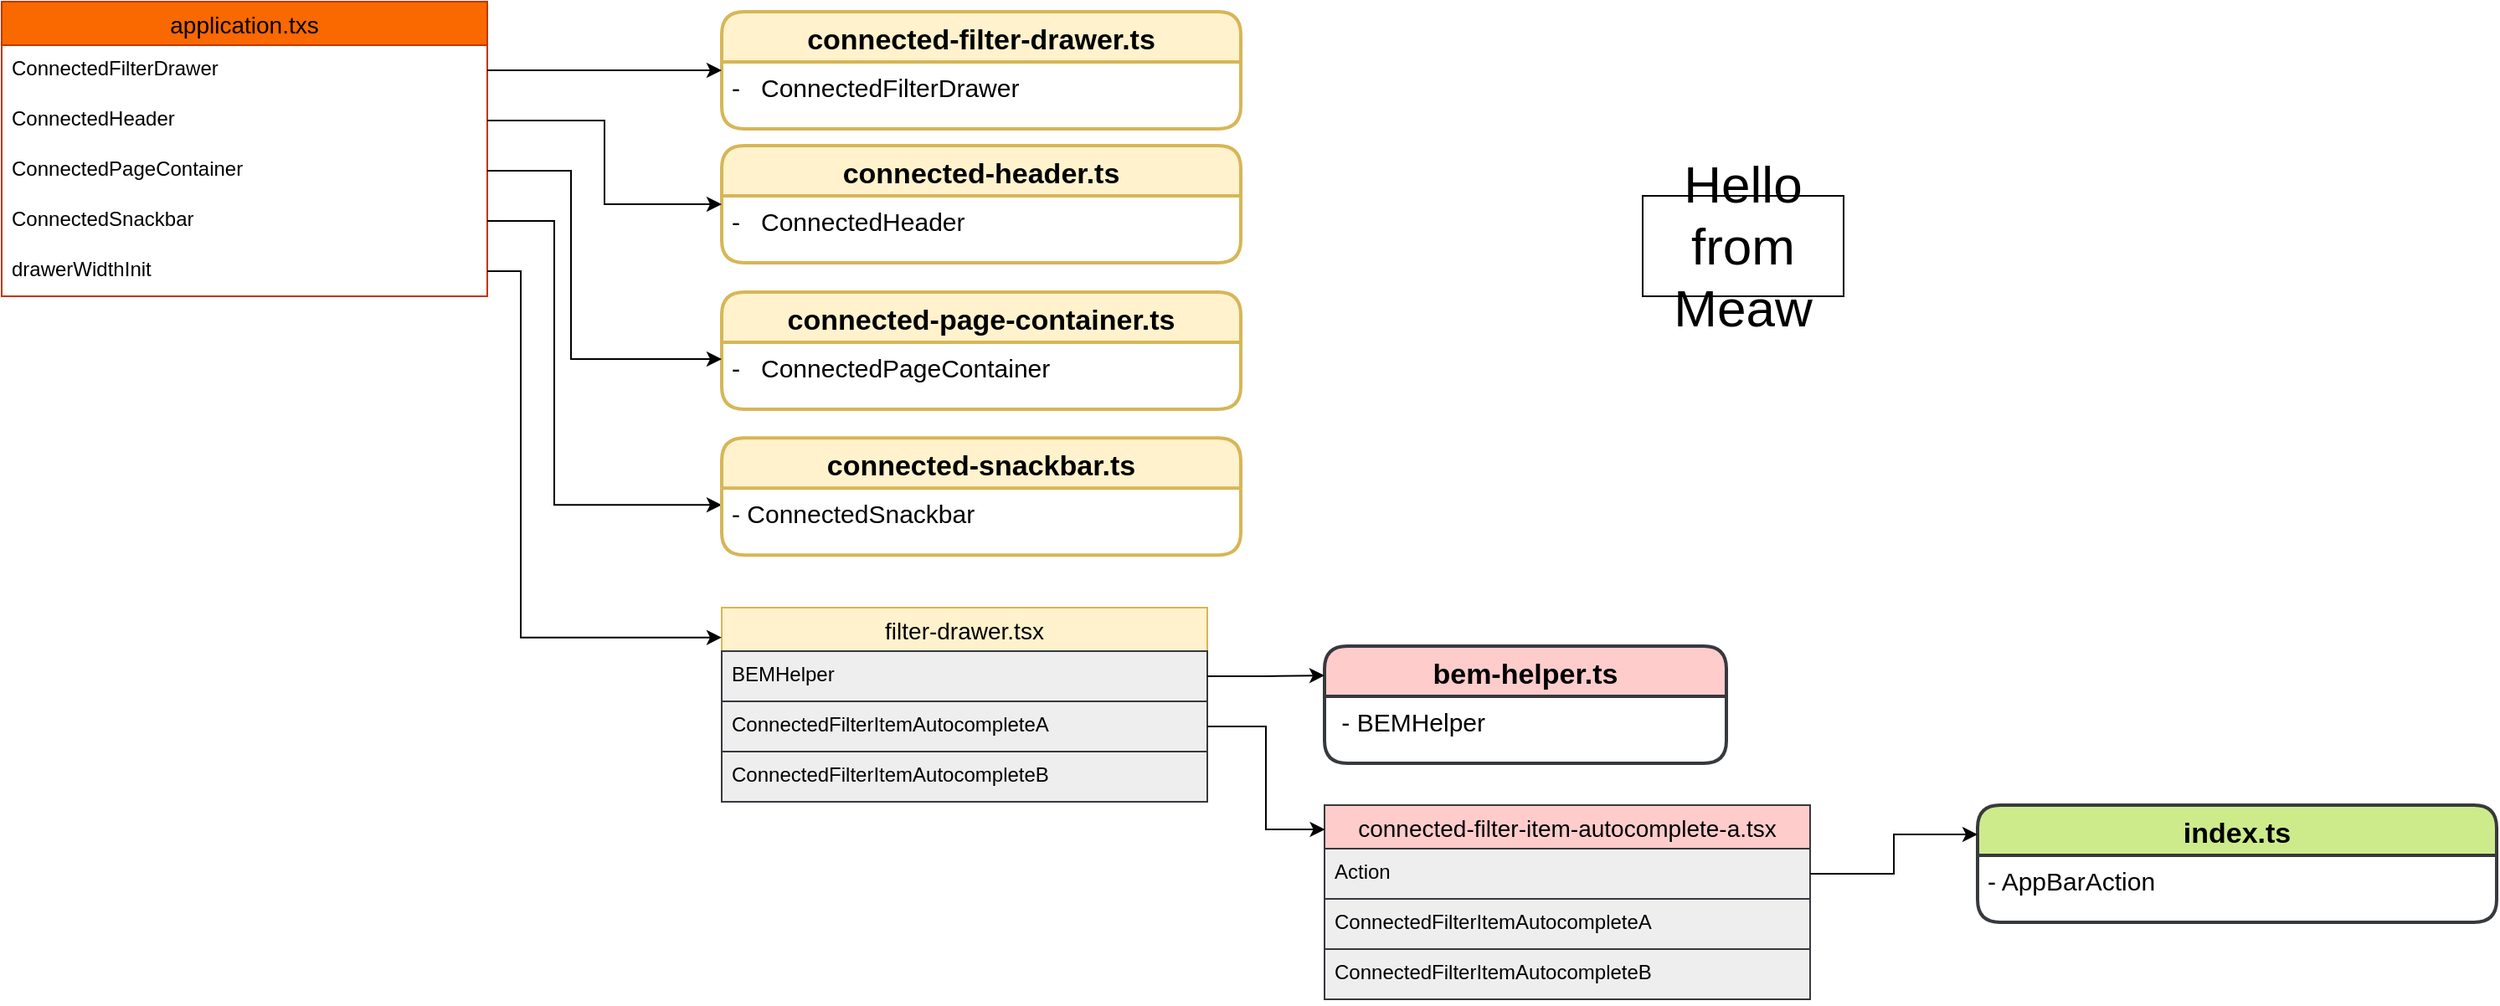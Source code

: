 <mxfile version="14.9.3" type="github">
  <diagram id="EcCNOCLpawYmxYhZWg3b" name="Page-1">
    <mxGraphModel dx="2297" dy="750" grid="1" gridSize="10" guides="1" tooltips="1" connect="1" arrows="1" fold="1" page="1" pageScale="1" pageWidth="850" pageHeight="1100" math="0" shadow="0">
      <root>
        <mxCell id="0" />
        <mxCell id="1" parent="0" />
        <mxCell id="wdhYre6bCpWcd9Iw9CnV-87" value="application.txs" style="swimlane;fontStyle=0;childLayout=stackLayout;horizontal=1;startSize=26;horizontalStack=0;resizeParent=1;resizeParentMax=0;resizeLast=0;collapsible=1;marginBottom=0;align=center;fontSize=14;fillColor=#fa6800;strokeColor=#C73500;fontColor=#000000;" parent="1" vertex="1">
          <mxGeometry x="-820" y="20" width="290" height="176" as="geometry">
            <mxRectangle x="-70" y="90" width="120" height="26" as="alternateBounds" />
          </mxGeometry>
        </mxCell>
        <mxCell id="wdhYre6bCpWcd9Iw9CnV-88" value="ConnectedFilterDrawer" style="text;strokeColor=none;fillColor=none;spacingLeft=4;spacingRight=4;overflow=hidden;rotatable=0;points=[[0,0.5],[1,0.5]];portConstraint=eastwest;fontSize=12;" parent="wdhYre6bCpWcd9Iw9CnV-87" vertex="1">
          <mxGeometry y="26" width="290" height="30" as="geometry" />
        </mxCell>
        <mxCell id="wdhYre6bCpWcd9Iw9CnV-89" value="ConnectedHeader" style="text;strokeColor=none;fillColor=none;spacingLeft=4;spacingRight=4;overflow=hidden;rotatable=0;points=[[0,0.5],[1,0.5]];portConstraint=eastwest;fontSize=12;" parent="wdhYre6bCpWcd9Iw9CnV-87" vertex="1">
          <mxGeometry y="56" width="290" height="30" as="geometry" />
        </mxCell>
        <mxCell id="wdhYre6bCpWcd9Iw9CnV-90" value="ConnectedPageContainer" style="text;strokeColor=none;fillColor=none;spacingLeft=4;spacingRight=4;overflow=hidden;rotatable=0;points=[[0,0.5],[1,0.5]];portConstraint=eastwest;fontSize=12;" parent="wdhYre6bCpWcd9Iw9CnV-87" vertex="1">
          <mxGeometry y="86" width="290" height="30" as="geometry" />
        </mxCell>
        <mxCell id="wdhYre6bCpWcd9Iw9CnV-114" value="ConnectedSnackbar" style="text;strokeColor=none;fillColor=none;spacingLeft=4;spacingRight=4;overflow=hidden;rotatable=0;points=[[0,0.5],[1,0.5]];portConstraint=eastwest;fontSize=12;" parent="wdhYre6bCpWcd9Iw9CnV-87" vertex="1">
          <mxGeometry y="116" width="290" height="30" as="geometry" />
        </mxCell>
        <mxCell id="wdhYre6bCpWcd9Iw9CnV-115" value="drawerWidthInit" style="text;strokeColor=none;fillColor=none;spacingLeft=4;spacingRight=4;overflow=hidden;rotatable=0;points=[[0,0.5],[1,0.5]];portConstraint=eastwest;fontSize=12;" parent="wdhYre6bCpWcd9Iw9CnV-87" vertex="1">
          <mxGeometry y="146" width="290" height="30" as="geometry" />
        </mxCell>
        <mxCell id="wdhYre6bCpWcd9Iw9CnV-118" value="connected-filter-drawer.ts" style="swimlane;childLayout=stackLayout;horizontal=1;startSize=30;horizontalStack=0;rounded=1;fontSize=17;fontStyle=1;strokeWidth=2;resizeParent=0;resizeLast=1;shadow=0;dashed=0;align=center;fillColor=#fff2cc;strokeColor=#d6b656;" parent="1" vertex="1">
          <mxGeometry x="-390" y="26" width="310" height="70" as="geometry" />
        </mxCell>
        <mxCell id="wdhYre6bCpWcd9Iw9CnV-119" value="-   ConnectedFilterDrawer" style="align=left;strokeColor=none;fillColor=none;spacingLeft=4;fontSize=15;verticalAlign=top;resizable=0;rotatable=0;part=1;" parent="wdhYre6bCpWcd9Iw9CnV-118" vertex="1">
          <mxGeometry y="30" width="310" height="40" as="geometry" />
        </mxCell>
        <mxCell id="wdhYre6bCpWcd9Iw9CnV-123" style="edgeStyle=orthogonalEdgeStyle;rounded=0;orthogonalLoop=1;jettySize=auto;html=1;exitX=1;exitY=0.5;exitDx=0;exitDy=0;entryX=0;entryY=0.5;entryDx=0;entryDy=0;fontSize=17;startSize=26;" parent="1" source="wdhYre6bCpWcd9Iw9CnV-88" target="wdhYre6bCpWcd9Iw9CnV-118" edge="1">
          <mxGeometry relative="1" as="geometry" />
        </mxCell>
        <mxCell id="wdhYre6bCpWcd9Iw9CnV-124" value="connected-header.ts" style="swimlane;childLayout=stackLayout;horizontal=1;startSize=30;horizontalStack=0;rounded=1;fontSize=17;fontStyle=1;strokeWidth=2;resizeParent=0;resizeLast=1;shadow=0;dashed=0;align=center;fillColor=#fff2cc;strokeColor=#d6b656;" parent="1" vertex="1">
          <mxGeometry x="-390" y="106" width="310" height="70" as="geometry" />
        </mxCell>
        <mxCell id="wdhYre6bCpWcd9Iw9CnV-125" value="-   ConnectedHeader" style="align=left;strokeColor=none;fillColor=none;spacingLeft=4;fontSize=15;verticalAlign=top;resizable=0;rotatable=0;part=1;" parent="wdhYre6bCpWcd9Iw9CnV-124" vertex="1">
          <mxGeometry y="30" width="310" height="40" as="geometry" />
        </mxCell>
        <mxCell id="wdhYre6bCpWcd9Iw9CnV-127" style="edgeStyle=orthogonalEdgeStyle;rounded=0;orthogonalLoop=1;jettySize=auto;html=1;exitX=1;exitY=0.5;exitDx=0;exitDy=0;entryX=0;entryY=0.5;entryDx=0;entryDy=0;fontSize=15;startSize=26;" parent="1" source="wdhYre6bCpWcd9Iw9CnV-89" target="wdhYre6bCpWcd9Iw9CnV-124" edge="1">
          <mxGeometry relative="1" as="geometry" />
        </mxCell>
        <mxCell id="wdhYre6bCpWcd9Iw9CnV-128" value="connected-page-container.ts" style="swimlane;childLayout=stackLayout;horizontal=1;startSize=30;horizontalStack=0;rounded=1;fontSize=17;fontStyle=1;strokeWidth=2;resizeParent=0;resizeLast=1;shadow=0;dashed=0;align=center;fillColor=#fff2cc;strokeColor=#d6b656;" parent="1" vertex="1">
          <mxGeometry x="-390" y="193.5" width="310" height="70" as="geometry" />
        </mxCell>
        <mxCell id="wdhYre6bCpWcd9Iw9CnV-129" value="-   ConnectedPageContainer" style="align=left;strokeColor=none;fillColor=none;spacingLeft=4;fontSize=15;verticalAlign=top;resizable=0;rotatable=0;part=1;" parent="wdhYre6bCpWcd9Iw9CnV-128" vertex="1">
          <mxGeometry y="30" width="310" height="40" as="geometry" />
        </mxCell>
        <mxCell id="wdhYre6bCpWcd9Iw9CnV-132" style="edgeStyle=orthogonalEdgeStyle;rounded=0;orthogonalLoop=1;jettySize=auto;html=1;exitX=1;exitY=0.5;exitDx=0;exitDy=0;entryX=0;entryY=0.25;entryDx=0;entryDy=0;fontSize=15;startSize=26;" parent="1" source="wdhYre6bCpWcd9Iw9CnV-90" target="wdhYre6bCpWcd9Iw9CnV-129" edge="1">
          <mxGeometry relative="1" as="geometry">
            <Array as="points">
              <mxPoint x="-480" y="121" />
              <mxPoint x="-480" y="234" />
            </Array>
          </mxGeometry>
        </mxCell>
        <mxCell id="wdhYre6bCpWcd9Iw9CnV-133" style="edgeStyle=orthogonalEdgeStyle;rounded=0;orthogonalLoop=1;jettySize=auto;html=1;exitX=1;exitY=0.5;exitDx=0;exitDy=0;entryX=0;entryY=0.25;entryDx=0;entryDy=0;fontSize=15;startSize=26;" parent="1" source="wdhYre6bCpWcd9Iw9CnV-114" target="wdhYre6bCpWcd9Iw9CnV-131" edge="1">
          <mxGeometry relative="1" as="geometry">
            <Array as="points">
              <mxPoint x="-490" y="151" />
              <mxPoint x="-490" y="321" />
            </Array>
          </mxGeometry>
        </mxCell>
        <mxCell id="wdhYre6bCpWcd9Iw9CnV-130" value="connected-snackbar.ts" style="swimlane;childLayout=stackLayout;horizontal=1;startSize=30;horizontalStack=0;rounded=1;fontSize=17;fontStyle=1;strokeWidth=2;resizeParent=0;resizeLast=1;shadow=0;dashed=0;align=center;fillColor=#fff2cc;strokeColor=#d6b656;" parent="1" vertex="1">
          <mxGeometry x="-390" y="280.63" width="310" height="70" as="geometry" />
        </mxCell>
        <mxCell id="wdhYre6bCpWcd9Iw9CnV-131" value="- ConnectedSnackbar" style="align=left;strokeColor=none;fillColor=none;spacingLeft=4;fontSize=15;verticalAlign=top;resizable=0;rotatable=0;part=1;" parent="wdhYre6bCpWcd9Iw9CnV-130" vertex="1">
          <mxGeometry y="30" width="310" height="40" as="geometry" />
        </mxCell>
        <mxCell id="wdhYre6bCpWcd9Iw9CnV-137" value="filter-drawer.tsx" style="swimlane;fontStyle=0;childLayout=stackLayout;horizontal=1;startSize=26;horizontalStack=0;resizeParent=1;resizeParentMax=0;resizeLast=0;collapsible=1;marginBottom=0;align=center;fontSize=14;fillColor=#fff2cc;strokeColor=#d6b656;" parent="1" vertex="1">
          <mxGeometry x="-390" y="382" width="290" height="116" as="geometry">
            <mxRectangle x="-70" y="90" width="120" height="26" as="alternateBounds" />
          </mxGeometry>
        </mxCell>
        <mxCell id="wdhYre6bCpWcd9Iw9CnV-138" value="BEMHelper" style="text;strokeColor=#36393d;fillColor=#eeeeee;spacingLeft=4;spacingRight=4;overflow=hidden;rotatable=0;points=[[0,0.5],[1,0.5]];portConstraint=eastwest;fontSize=12;" parent="wdhYre6bCpWcd9Iw9CnV-137" vertex="1">
          <mxGeometry y="26" width="290" height="30" as="geometry" />
        </mxCell>
        <mxCell id="wdhYre6bCpWcd9Iw9CnV-139" value="ConnectedFilterItemAutocompleteA" style="text;strokeColor=#36393d;fillColor=#eeeeee;spacingLeft=4;spacingRight=4;overflow=hidden;rotatable=0;points=[[0,0.5],[1,0.5]];portConstraint=eastwest;fontSize=12;" parent="wdhYre6bCpWcd9Iw9CnV-137" vertex="1">
          <mxGeometry y="56" width="290" height="30" as="geometry" />
        </mxCell>
        <mxCell id="wdhYre6bCpWcd9Iw9CnV-140" value="ConnectedFilterItemAutocompleteB" style="text;strokeColor=#36393d;fillColor=#eeeeee;spacingLeft=4;spacingRight=4;overflow=hidden;rotatable=0;points=[[0,0.5],[1,0.5]];portConstraint=eastwest;fontSize=12;" parent="wdhYre6bCpWcd9Iw9CnV-137" vertex="1">
          <mxGeometry y="86" width="290" height="30" as="geometry" />
        </mxCell>
        <mxCell id="wdhYre6bCpWcd9Iw9CnV-143" value="bem-helper.ts" style="swimlane;childLayout=stackLayout;horizontal=1;startSize=30;horizontalStack=0;rounded=1;fontSize=17;fontStyle=1;strokeWidth=2;resizeParent=0;resizeLast=1;shadow=0;dashed=0;align=center;fillColor=#ffcccc;strokeColor=#36393d;" parent="1" vertex="1">
          <mxGeometry x="-30" y="405" width="240" height="70" as="geometry" />
        </mxCell>
        <mxCell id="wdhYre6bCpWcd9Iw9CnV-144" value=" - BEMHelper" style="align=left;strokeColor=none;fillColor=none;spacingLeft=4;fontSize=15;verticalAlign=top;resizable=0;rotatable=0;part=1;" parent="wdhYre6bCpWcd9Iw9CnV-143" vertex="1">
          <mxGeometry y="30" width="240" height="40" as="geometry" />
        </mxCell>
        <mxCell id="wdhYre6bCpWcd9Iw9CnV-149" value="connected-filter-item-autocomplete-a.tsx" style="swimlane;fontStyle=0;childLayout=stackLayout;horizontal=1;startSize=26;horizontalStack=0;resizeParent=1;resizeParentMax=0;resizeLast=0;collapsible=1;marginBottom=0;align=center;fontSize=14;fillColor=#ffcccc;strokeColor=#36393d;" parent="1" vertex="1">
          <mxGeometry x="-30" y="500" width="290" height="116" as="geometry">
            <mxRectangle x="-70" y="90" width="120" height="26" as="alternateBounds" />
          </mxGeometry>
        </mxCell>
        <mxCell id="wdhYre6bCpWcd9Iw9CnV-150" value="Action" style="text;strokeColor=#36393d;fillColor=#eeeeee;spacingLeft=4;spacingRight=4;overflow=hidden;rotatable=0;points=[[0,0.5],[1,0.5]];portConstraint=eastwest;fontSize=12;" parent="wdhYre6bCpWcd9Iw9CnV-149" vertex="1">
          <mxGeometry y="26" width="290" height="30" as="geometry" />
        </mxCell>
        <mxCell id="wdhYre6bCpWcd9Iw9CnV-151" value="ConnectedFilterItemAutocompleteA" style="text;strokeColor=#36393d;fillColor=#eeeeee;spacingLeft=4;spacingRight=4;overflow=hidden;rotatable=0;points=[[0,0.5],[1,0.5]];portConstraint=eastwest;fontSize=12;" parent="wdhYre6bCpWcd9Iw9CnV-149" vertex="1">
          <mxGeometry y="56" width="290" height="30" as="geometry" />
        </mxCell>
        <mxCell id="wdhYre6bCpWcd9Iw9CnV-152" value="ConnectedFilterItemAutocompleteB" style="text;strokeColor=#36393d;fillColor=#eeeeee;spacingLeft=4;spacingRight=4;overflow=hidden;rotatable=0;points=[[0,0.5],[1,0.5]];portConstraint=eastwest;fontSize=12;" parent="wdhYre6bCpWcd9Iw9CnV-149" vertex="1">
          <mxGeometry y="86" width="290" height="30" as="geometry" />
        </mxCell>
        <mxCell id="wdhYre6bCpWcd9Iw9CnV-157" value="index.ts" style="swimlane;childLayout=stackLayout;horizontal=1;startSize=30;horizontalStack=0;rounded=1;fontSize=17;fontStyle=1;strokeWidth=2;resizeParent=0;resizeLast=1;shadow=0;dashed=0;align=center;fillColor=#cdeb8b;strokeColor=#36393d;" parent="1" vertex="1">
          <mxGeometry x="360" y="500" width="310" height="70" as="geometry" />
        </mxCell>
        <mxCell id="wdhYre6bCpWcd9Iw9CnV-158" value="- AppBarAction" style="align=left;strokeColor=none;fillColor=none;spacingLeft=4;fontSize=15;verticalAlign=top;resizable=0;rotatable=0;part=1;" parent="wdhYre6bCpWcd9Iw9CnV-157" vertex="1">
          <mxGeometry y="30" width="310" height="40" as="geometry" />
        </mxCell>
        <mxCell id="pF2c3uiDf96a1PDS3dUD-1" style="edgeStyle=orthogonalEdgeStyle;rounded=0;orthogonalLoop=1;jettySize=auto;html=1;exitX=1;exitY=0.5;exitDx=0;exitDy=0;entryX=0;entryY=0.154;entryDx=0;entryDy=0;entryPerimeter=0;fontSize=15;startSize=26;" edge="1" parent="1" source="wdhYre6bCpWcd9Iw9CnV-115" target="wdhYre6bCpWcd9Iw9CnV-137">
          <mxGeometry relative="1" as="geometry">
            <Array as="points">
              <mxPoint x="-510" y="181" />
              <mxPoint x="-510" y="400" />
            </Array>
          </mxGeometry>
        </mxCell>
        <mxCell id="pF2c3uiDf96a1PDS3dUD-2" style="edgeStyle=orthogonalEdgeStyle;rounded=0;orthogonalLoop=1;jettySize=auto;html=1;exitX=1;exitY=0.5;exitDx=0;exitDy=0;entryX=0;entryY=0.25;entryDx=0;entryDy=0;fontSize=15;startSize=26;" edge="1" parent="1" source="wdhYre6bCpWcd9Iw9CnV-138" target="wdhYre6bCpWcd9Iw9CnV-143">
          <mxGeometry relative="1" as="geometry" />
        </mxCell>
        <mxCell id="pF2c3uiDf96a1PDS3dUD-3" style="edgeStyle=orthogonalEdgeStyle;rounded=0;orthogonalLoop=1;jettySize=auto;html=1;exitX=1;exitY=0.5;exitDx=0;exitDy=0;entryX=0.001;entryY=0.125;entryDx=0;entryDy=0;entryPerimeter=0;fontSize=15;startSize=26;" edge="1" parent="1" source="wdhYre6bCpWcd9Iw9CnV-139" target="wdhYre6bCpWcd9Iw9CnV-149">
          <mxGeometry relative="1" as="geometry" />
        </mxCell>
        <mxCell id="pF2c3uiDf96a1PDS3dUD-4" style="edgeStyle=orthogonalEdgeStyle;rounded=0;orthogonalLoop=1;jettySize=auto;html=1;exitX=1;exitY=0.5;exitDx=0;exitDy=0;entryX=0;entryY=0.25;entryDx=0;entryDy=0;fontSize=15;startSize=26;" edge="1" parent="1" source="wdhYre6bCpWcd9Iw9CnV-150" target="wdhYre6bCpWcd9Iw9CnV-157">
          <mxGeometry relative="1" as="geometry" />
        </mxCell>
        <mxCell id="5Zs5lwEem7XmEE8JJuJz-1" value="&lt;font style=&quot;font-size: 31px&quot;&gt;Hello&lt;br&gt;from Meaw&lt;/font&gt;" style="rounded=0;whiteSpace=wrap;html=1;" vertex="1" parent="1">
          <mxGeometry x="160" y="136" width="120" height="60" as="geometry" />
        </mxCell>
      </root>
    </mxGraphModel>
  </diagram>
</mxfile>
